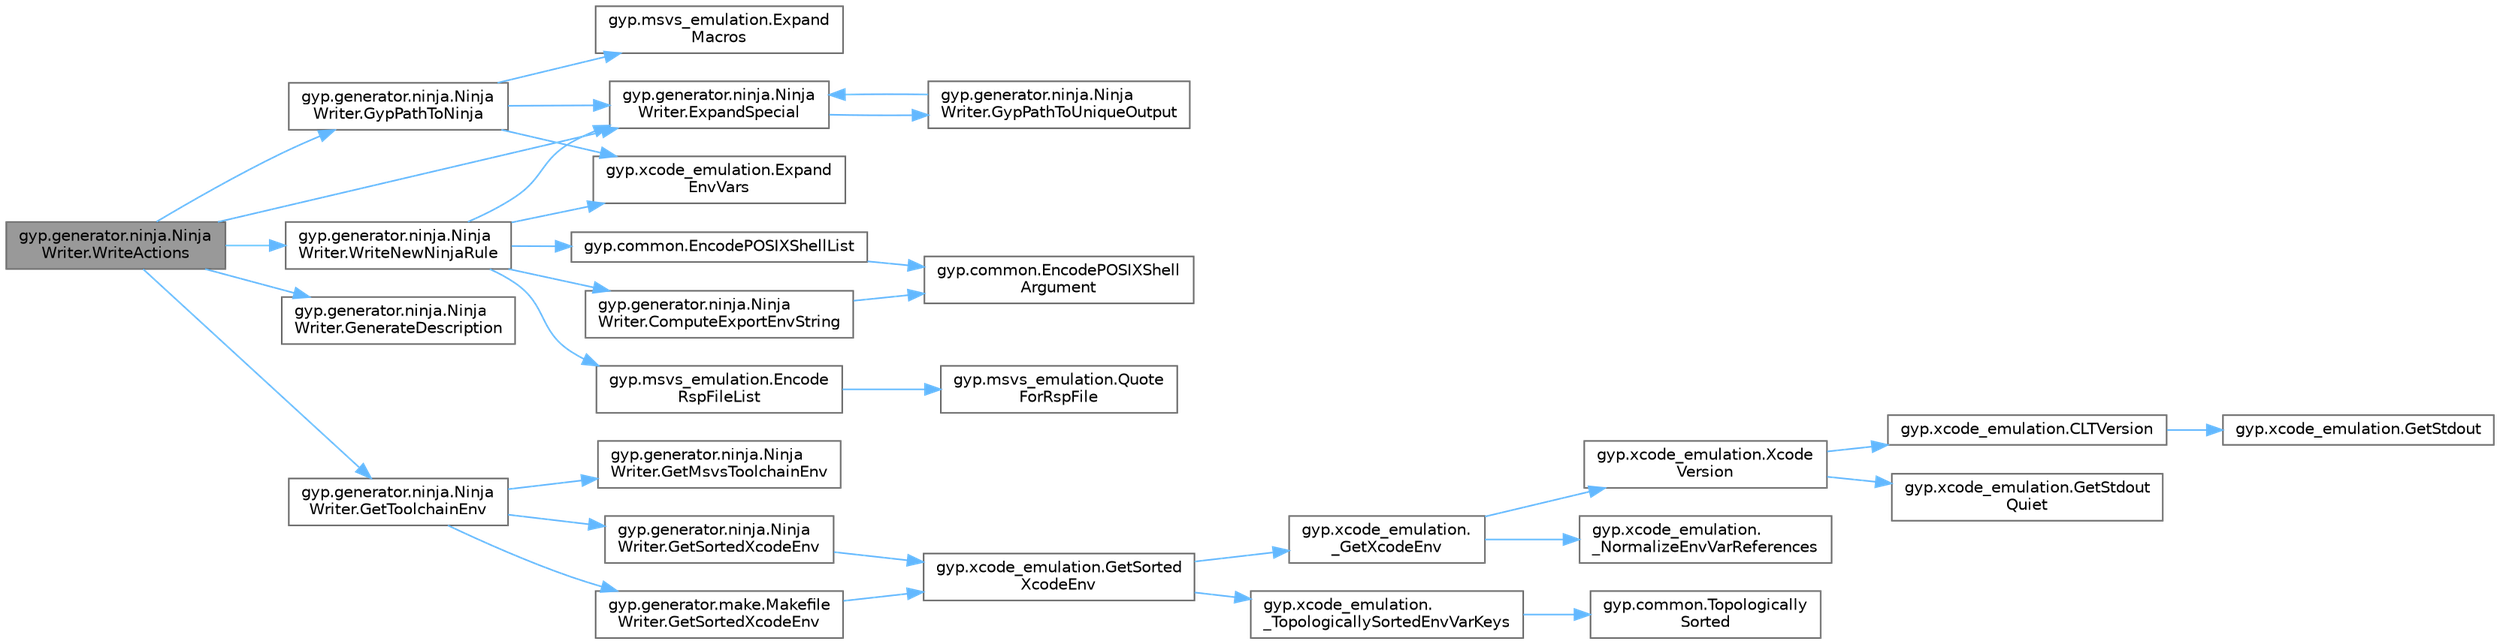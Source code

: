digraph "gyp.generator.ninja.NinjaWriter.WriteActions"
{
 // LATEX_PDF_SIZE
  bgcolor="transparent";
  edge [fontname=Helvetica,fontsize=10,labelfontname=Helvetica,labelfontsize=10];
  node [fontname=Helvetica,fontsize=10,shape=box,height=0.2,width=0.4];
  rankdir="LR";
  Node1 [id="Node000001",label="gyp.generator.ninja.Ninja\lWriter.WriteActions",height=0.2,width=0.4,color="gray40", fillcolor="grey60", style="filled", fontcolor="black",tooltip=" "];
  Node1 -> Node2 [id="edge32_Node000001_Node000002",color="steelblue1",style="solid",tooltip=" "];
  Node2 [id="Node000002",label="gyp.generator.ninja.Ninja\lWriter.ExpandSpecial",height=0.2,width=0.4,color="grey40", fillcolor="white", style="filled",URL="$classgyp_1_1generator_1_1ninja_1_1_ninja_writer.html#a52aa9f598a25ee831aadad87f5ff24ac",tooltip=" "];
  Node2 -> Node3 [id="edge33_Node000002_Node000003",color="steelblue1",style="solid",tooltip=" "];
  Node3 [id="Node000003",label="gyp.generator.ninja.Ninja\lWriter.GypPathToUniqueOutput",height=0.2,width=0.4,color="grey40", fillcolor="white", style="filled",URL="$classgyp_1_1generator_1_1ninja_1_1_ninja_writer.html#a9eb0b2da57de236bf240557d8780c03e",tooltip=" "];
  Node3 -> Node2 [id="edge34_Node000003_Node000002",color="steelblue1",style="solid",tooltip=" "];
  Node1 -> Node4 [id="edge35_Node000001_Node000004",color="steelblue1",style="solid",tooltip=" "];
  Node4 [id="Node000004",label="gyp.generator.ninja.Ninja\lWriter.GenerateDescription",height=0.2,width=0.4,color="grey40", fillcolor="white", style="filled",URL="$classgyp_1_1generator_1_1ninja_1_1_ninja_writer.html#ab932f82f0ce5528dd4788404d7859ebc",tooltip=" "];
  Node1 -> Node5 [id="edge36_Node000001_Node000005",color="steelblue1",style="solid",tooltip=" "];
  Node5 [id="Node000005",label="gyp.generator.ninja.Ninja\lWriter.GetToolchainEnv",height=0.2,width=0.4,color="grey40", fillcolor="white", style="filled",URL="$classgyp_1_1generator_1_1ninja_1_1_ninja_writer.html#a2962b9ea2d3afea5869d18aa3361a2e2",tooltip=" "];
  Node5 -> Node6 [id="edge37_Node000005_Node000006",color="steelblue1",style="solid",tooltip=" "];
  Node6 [id="Node000006",label="gyp.generator.ninja.Ninja\lWriter.GetMsvsToolchainEnv",height=0.2,width=0.4,color="grey40", fillcolor="white", style="filled",URL="$classgyp_1_1generator_1_1ninja_1_1_ninja_writer.html#a3d9325d047aad0d04c137b7255b9a124",tooltip=" "];
  Node5 -> Node7 [id="edge38_Node000005_Node000007",color="steelblue1",style="solid",tooltip=" "];
  Node7 [id="Node000007",label="gyp.generator.make.Makefile\lWriter.GetSortedXcodeEnv",height=0.2,width=0.4,color="grey40", fillcolor="white", style="filled",URL="$classgyp_1_1generator_1_1make_1_1_makefile_writer.html#a57505798c1ee0e9f82b5e50571507891",tooltip=" "];
  Node7 -> Node8 [id="edge39_Node000007_Node000008",color="steelblue1",style="solid",tooltip=" "];
  Node8 [id="Node000008",label="gyp.xcode_emulation.GetSorted\lXcodeEnv",height=0.2,width=0.4,color="grey40", fillcolor="white", style="filled",URL="$namespacegyp_1_1xcode__emulation.html#a3f249d60a699c9c6af44b754c2e3cb5d",tooltip=" "];
  Node8 -> Node9 [id="edge40_Node000008_Node000009",color="steelblue1",style="solid",tooltip=" "];
  Node9 [id="Node000009",label="gyp.xcode_emulation.\l_GetXcodeEnv",height=0.2,width=0.4,color="grey40", fillcolor="white", style="filled",URL="$namespacegyp_1_1xcode__emulation.html#a20cf4bd1d1fe866a606bd37ece2706c6",tooltip=" "];
  Node9 -> Node10 [id="edge41_Node000009_Node000010",color="steelblue1",style="solid",tooltip=" "];
  Node10 [id="Node000010",label="gyp.xcode_emulation.\l_NormalizeEnvVarReferences",height=0.2,width=0.4,color="grey40", fillcolor="white", style="filled",URL="$namespacegyp_1_1xcode__emulation.html#a35b0bce7d1ee0f80a4916f9ef62b99c8",tooltip=" "];
  Node9 -> Node11 [id="edge42_Node000009_Node000011",color="steelblue1",style="solid",tooltip=" "];
  Node11 [id="Node000011",label="gyp.xcode_emulation.Xcode\lVersion",height=0.2,width=0.4,color="grey40", fillcolor="white", style="filled",URL="$namespacegyp_1_1xcode__emulation.html#a1a72502b1aac015a0a76ecc2af66b973",tooltip=" "];
  Node11 -> Node12 [id="edge43_Node000011_Node000012",color="steelblue1",style="solid",tooltip=" "];
  Node12 [id="Node000012",label="gyp.xcode_emulation.CLTVersion",height=0.2,width=0.4,color="grey40", fillcolor="white", style="filled",URL="$namespacegyp_1_1xcode__emulation.html#a6181e86c098369dc23a157dcfd23853b",tooltip=" "];
  Node12 -> Node13 [id="edge44_Node000012_Node000013",color="steelblue1",style="solid",tooltip=" "];
  Node13 [id="Node000013",label="gyp.xcode_emulation.GetStdout",height=0.2,width=0.4,color="grey40", fillcolor="white", style="filled",URL="$namespacegyp_1_1xcode__emulation.html#aabad68c9d4c7da2ff4321c00e587657d",tooltip=" "];
  Node11 -> Node14 [id="edge45_Node000011_Node000014",color="steelblue1",style="solid",tooltip=" "];
  Node14 [id="Node000014",label="gyp.xcode_emulation.GetStdout\lQuiet",height=0.2,width=0.4,color="grey40", fillcolor="white", style="filled",URL="$namespacegyp_1_1xcode__emulation.html#a5b8393af614b0e40a6da0f9329f03957",tooltip=" "];
  Node8 -> Node15 [id="edge46_Node000008_Node000015",color="steelblue1",style="solid",tooltip=" "];
  Node15 [id="Node000015",label="gyp.xcode_emulation.\l_TopologicallySortedEnvVarKeys",height=0.2,width=0.4,color="grey40", fillcolor="white", style="filled",URL="$namespacegyp_1_1xcode__emulation.html#a38166312df4ac73982b33c34a9f254ec",tooltip=" "];
  Node15 -> Node16 [id="edge47_Node000015_Node000016",color="steelblue1",style="solid",tooltip=" "];
  Node16 [id="Node000016",label="gyp.common.Topologically\lSorted",height=0.2,width=0.4,color="grey40", fillcolor="white", style="filled",URL="$namespacegyp_1_1common.html#a959a06d815b87d3cb6ddd564bac597fd",tooltip=" "];
  Node5 -> Node17 [id="edge48_Node000005_Node000017",color="steelblue1",style="solid",tooltip=" "];
  Node17 [id="Node000017",label="gyp.generator.ninja.Ninja\lWriter.GetSortedXcodeEnv",height=0.2,width=0.4,color="grey40", fillcolor="white", style="filled",URL="$classgyp_1_1generator_1_1ninja_1_1_ninja_writer.html#a8780da0dd0802cd4b500ea408b443d88",tooltip=" "];
  Node17 -> Node8 [id="edge49_Node000017_Node000008",color="steelblue1",style="solid",tooltip=" "];
  Node1 -> Node18 [id="edge50_Node000001_Node000018",color="steelblue1",style="solid",tooltip=" "];
  Node18 [id="Node000018",label="gyp.generator.ninja.Ninja\lWriter.GypPathToNinja",height=0.2,width=0.4,color="grey40", fillcolor="white", style="filled",URL="$classgyp_1_1generator_1_1ninja_1_1_ninja_writer.html#a037fa437e649d954424febeed3260cf6",tooltip=" "];
  Node18 -> Node19 [id="edge51_Node000018_Node000019",color="steelblue1",style="solid",tooltip=" "];
  Node19 [id="Node000019",label="gyp.xcode_emulation.Expand\lEnvVars",height=0.2,width=0.4,color="grey40", fillcolor="white", style="filled",URL="$namespacegyp_1_1xcode__emulation.html#afee27957b3747fbfe3d8d802127c0f31",tooltip=" "];
  Node18 -> Node20 [id="edge52_Node000018_Node000020",color="steelblue1",style="solid",tooltip=" "];
  Node20 [id="Node000020",label="gyp.msvs_emulation.Expand\lMacros",height=0.2,width=0.4,color="grey40", fillcolor="white", style="filled",URL="$namespacegyp_1_1msvs__emulation.html#a86f51c6232e8befa6e2d58274e4de299",tooltip=" "];
  Node18 -> Node2 [id="edge53_Node000018_Node000002",color="steelblue1",style="solid",tooltip=" "];
  Node1 -> Node21 [id="edge54_Node000001_Node000021",color="steelblue1",style="solid",tooltip=" "];
  Node21 [id="Node000021",label="gyp.generator.ninja.Ninja\lWriter.WriteNewNinjaRule",height=0.2,width=0.4,color="grey40", fillcolor="white", style="filled",URL="$classgyp_1_1generator_1_1ninja_1_1_ninja_writer.html#ad4a64c2727dfb76b55e7c918c5299381",tooltip=" "];
  Node21 -> Node22 [id="edge55_Node000021_Node000022",color="steelblue1",style="solid",tooltip=" "];
  Node22 [id="Node000022",label="gyp.generator.ninja.Ninja\lWriter.ComputeExportEnvString",height=0.2,width=0.4,color="grey40", fillcolor="white", style="filled",URL="$classgyp_1_1generator_1_1ninja_1_1_ninja_writer.html#a97780b7dc2817c79f1defbcc8e7342d7",tooltip=" "];
  Node22 -> Node23 [id="edge56_Node000022_Node000023",color="steelblue1",style="solid",tooltip=" "];
  Node23 [id="Node000023",label="gyp.common.EncodePOSIXShell\lArgument",height=0.2,width=0.4,color="grey40", fillcolor="white", style="filled",URL="$namespacegyp_1_1common.html#a2e45d4d865602a9046dc070c5545e87b",tooltip=" "];
  Node21 -> Node24 [id="edge57_Node000021_Node000024",color="steelblue1",style="solid",tooltip=" "];
  Node24 [id="Node000024",label="gyp.common.EncodePOSIXShellList",height=0.2,width=0.4,color="grey40", fillcolor="white", style="filled",URL="$namespacegyp_1_1common.html#a1681405bb09a2eda416079b3ed7de917",tooltip=" "];
  Node24 -> Node23 [id="edge58_Node000024_Node000023",color="steelblue1",style="solid",tooltip=" "];
  Node21 -> Node25 [id="edge59_Node000021_Node000025",color="steelblue1",style="solid",tooltip=" "];
  Node25 [id="Node000025",label="gyp.msvs_emulation.Encode\lRspFileList",height=0.2,width=0.4,color="grey40", fillcolor="white", style="filled",URL="$namespacegyp_1_1msvs__emulation.html#aacce5969a3818ac37b7c025a34c79c67",tooltip=" "];
  Node25 -> Node26 [id="edge60_Node000025_Node000026",color="steelblue1",style="solid",tooltip=" "];
  Node26 [id="Node000026",label="gyp.msvs_emulation.Quote\lForRspFile",height=0.2,width=0.4,color="grey40", fillcolor="white", style="filled",URL="$namespacegyp_1_1msvs__emulation.html#a9cc98f7aa879f4d396a2279f8c9b4a81",tooltip=" "];
  Node21 -> Node19 [id="edge61_Node000021_Node000019",color="steelblue1",style="solid",tooltip=" "];
  Node21 -> Node2 [id="edge62_Node000021_Node000002",color="steelblue1",style="solid",tooltip=" "];
}
